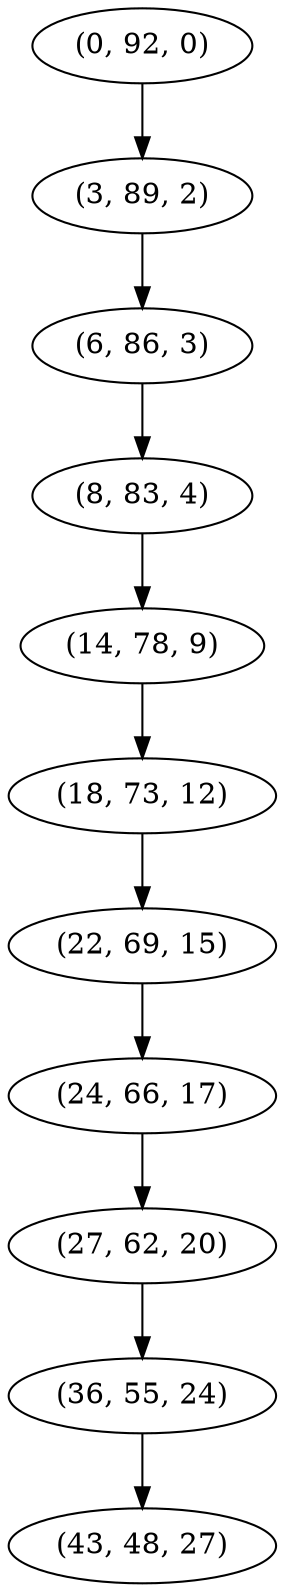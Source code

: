 digraph tree {
    "(0, 92, 0)";
    "(3, 89, 2)";
    "(6, 86, 3)";
    "(8, 83, 4)";
    "(14, 78, 9)";
    "(18, 73, 12)";
    "(22, 69, 15)";
    "(24, 66, 17)";
    "(27, 62, 20)";
    "(36, 55, 24)";
    "(43, 48, 27)";
    "(0, 92, 0)" -> "(3, 89, 2)";
    "(3, 89, 2)" -> "(6, 86, 3)";
    "(6, 86, 3)" -> "(8, 83, 4)";
    "(8, 83, 4)" -> "(14, 78, 9)";
    "(14, 78, 9)" -> "(18, 73, 12)";
    "(18, 73, 12)" -> "(22, 69, 15)";
    "(22, 69, 15)" -> "(24, 66, 17)";
    "(24, 66, 17)" -> "(27, 62, 20)";
    "(27, 62, 20)" -> "(36, 55, 24)";
    "(36, 55, 24)" -> "(43, 48, 27)";
}
